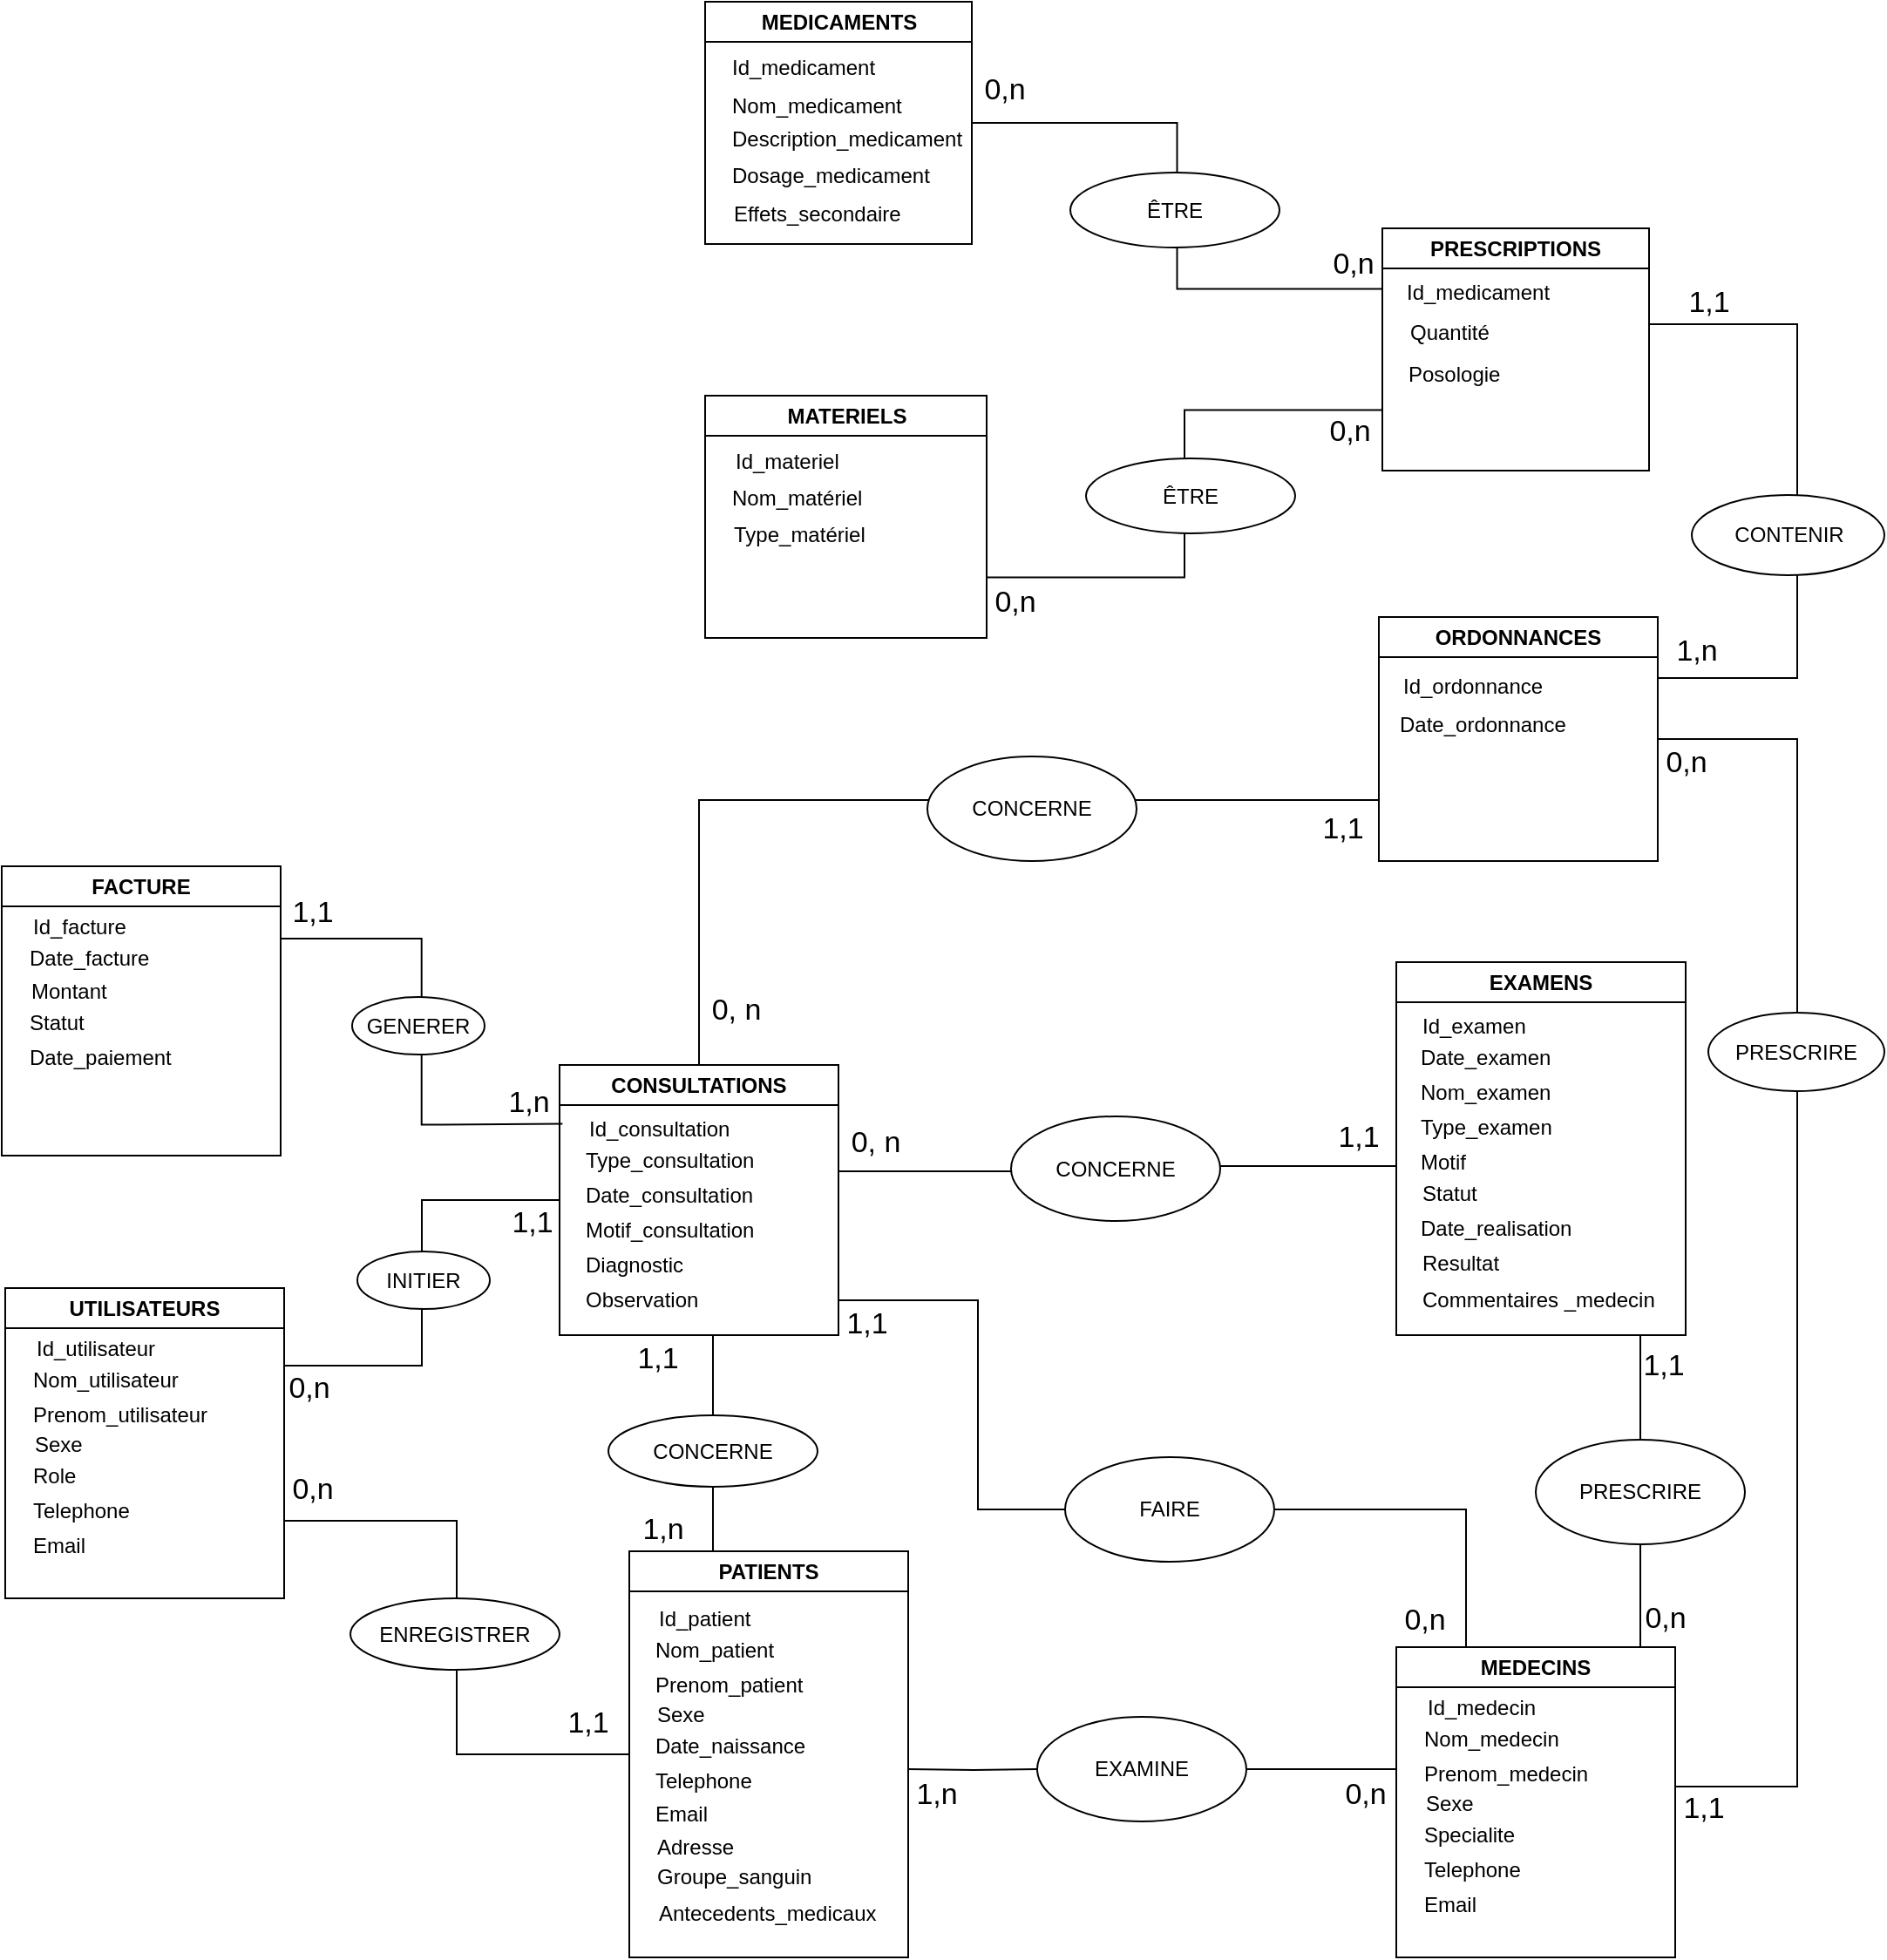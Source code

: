 <mxfile version="26.1.0">
  <diagram name="Page-1" id="EmyqfNoi7Js0s0wzII0x">
    <mxGraphModel dx="3033" dy="1148" grid="0" gridSize="10" guides="1" tooltips="1" connect="1" arrows="1" fold="1" page="1" pageScale="1" pageWidth="827" pageHeight="1169" math="0" shadow="0">
      <root>
        <mxCell id="0" />
        <mxCell id="1" parent="0" />
        <mxCell id="Em5TZkmtirQin9KxdYhJ-7" style="edgeStyle=orthogonalEdgeStyle;rounded=0;orthogonalLoop=1;jettySize=auto;html=1;exitX=0.5;exitY=0;exitDx=0;exitDy=0;endArrow=none;startFill=0;" parent="1" source="Em5TZkmtirQin9KxdYhJ-8" edge="1">
          <mxGeometry relative="1" as="geometry">
            <Array as="points">
              <mxPoint x="131" y="834" />
              <mxPoint x="131" y="790" />
            </Array>
            <mxPoint x="131" y="790" as="targetPoint" />
          </mxGeometry>
        </mxCell>
        <mxCell id="Em5TZkmtirQin9KxdYhJ-9" style="edgeStyle=orthogonalEdgeStyle;rounded=0;orthogonalLoop=1;jettySize=auto;html=1;entryX=0;entryY=0.5;entryDx=0;entryDy=0;endArrow=none;endFill=1;startFill=0;" parent="1" source="Em5TZkmtirQin9KxdYhJ-24" target="Em5TZkmtirQin9KxdYhJ-2" edge="1">
          <mxGeometry relative="1" as="geometry">
            <mxPoint x="243" y="1039" as="sourcePoint" />
            <Array as="points">
              <mxPoint x="523" y="1039" />
            </Array>
          </mxGeometry>
        </mxCell>
        <mxCell id="Em5TZkmtirQin9KxdYhJ-1" value="PATIENTS" style="swimlane;whiteSpace=wrap;html=1;" parent="1" vertex="1">
          <mxGeometry x="83" y="914" width="160" height="233" as="geometry" />
        </mxCell>
        <mxCell id="-u24O2e2roiTNlZIfvHe-56" value="Id_patient" style="text;html=1;align=left;verticalAlign=middle;resizable=0;points=[];autosize=1;strokeColor=none;fillColor=none;" vertex="1" parent="Em5TZkmtirQin9KxdYhJ-1">
          <mxGeometry x="15" y="26" width="71" height="26" as="geometry" />
        </mxCell>
        <mxCell id="-u24O2e2roiTNlZIfvHe-57" value="Prenom_patient" style="text;html=1;align=left;verticalAlign=middle;resizable=0;points=[];autosize=1;strokeColor=none;fillColor=none;" vertex="1" parent="Em5TZkmtirQin9KxdYhJ-1">
          <mxGeometry x="13" y="64" width="103" height="26" as="geometry" />
        </mxCell>
        <mxCell id="-u24O2e2roiTNlZIfvHe-58" value="Nom_patient" style="text;html=1;align=left;verticalAlign=middle;resizable=0;points=[];autosize=1;strokeColor=none;fillColor=none;" vertex="1" parent="Em5TZkmtirQin9KxdYhJ-1">
          <mxGeometry x="13" y="44" width="86" height="26" as="geometry" />
        </mxCell>
        <mxCell id="-u24O2e2roiTNlZIfvHe-59" value="Sexe" style="text;html=1;align=left;verticalAlign=middle;resizable=0;points=[];autosize=1;strokeColor=none;fillColor=none;" vertex="1" parent="Em5TZkmtirQin9KxdYhJ-1">
          <mxGeometry x="14" y="81" width="45" height="26" as="geometry" />
        </mxCell>
        <mxCell id="-u24O2e2roiTNlZIfvHe-60" value="Email" style="text;html=1;align=left;verticalAlign=middle;resizable=0;points=[];autosize=1;strokeColor=none;fillColor=none;" vertex="1" parent="Em5TZkmtirQin9KxdYhJ-1">
          <mxGeometry x="13" y="138" width="48" height="26" as="geometry" />
        </mxCell>
        <mxCell id="-u24O2e2roiTNlZIfvHe-61" value="Date_naissance" style="text;html=1;align=left;verticalAlign=middle;resizable=0;points=[];autosize=1;strokeColor=none;fillColor=none;" vertex="1" parent="Em5TZkmtirQin9KxdYhJ-1">
          <mxGeometry x="13" y="99" width="104" height="26" as="geometry" />
        </mxCell>
        <mxCell id="-u24O2e2roiTNlZIfvHe-62" value="Telephone" style="text;html=1;align=left;verticalAlign=middle;resizable=0;points=[];autosize=1;strokeColor=none;fillColor=none;" vertex="1" parent="Em5TZkmtirQin9KxdYhJ-1">
          <mxGeometry x="13" y="119" width="73" height="26" as="geometry" />
        </mxCell>
        <mxCell id="-u24O2e2roiTNlZIfvHe-63" value="Adresse" style="text;html=1;align=left;verticalAlign=middle;resizable=0;points=[];autosize=1;strokeColor=none;fillColor=none;" vertex="1" parent="Em5TZkmtirQin9KxdYhJ-1">
          <mxGeometry x="14" y="157" width="62" height="26" as="geometry" />
        </mxCell>
        <mxCell id="-u24O2e2roiTNlZIfvHe-64" value="Groupe_sanguin" style="text;html=1;align=left;verticalAlign=middle;resizable=0;points=[];autosize=1;strokeColor=none;fillColor=none;" vertex="1" parent="Em5TZkmtirQin9KxdYhJ-1">
          <mxGeometry x="14" y="174" width="107" height="26" as="geometry" />
        </mxCell>
        <mxCell id="-u24O2e2roiTNlZIfvHe-65" value="Antecedents_medicaux" style="text;html=1;align=left;verticalAlign=middle;resizable=0;points=[];autosize=1;strokeColor=none;fillColor=none;" vertex="1" parent="Em5TZkmtirQin9KxdYhJ-1">
          <mxGeometry x="15" y="195" width="143" height="26" as="geometry" />
        </mxCell>
        <mxCell id="Em5TZkmtirQin9KxdYhJ-2" value="MEDECINS" style="swimlane;whiteSpace=wrap;html=1;" parent="1" vertex="1">
          <mxGeometry x="523" y="969" width="160" height="178" as="geometry" />
        </mxCell>
        <mxCell id="-u24O2e2roiTNlZIfvHe-49" value="Id_medecin" style="text;html=1;align=left;verticalAlign=middle;resizable=0;points=[];autosize=1;strokeColor=none;fillColor=none;" vertex="1" parent="Em5TZkmtirQin9KxdYhJ-2">
          <mxGeometry x="16.11" y="22" width="80" height="26" as="geometry" />
        </mxCell>
        <mxCell id="-u24O2e2roiTNlZIfvHe-50" value="Specialite" style="text;html=1;align=left;verticalAlign=middle;resizable=0;points=[];autosize=1;strokeColor=none;fillColor=none;" vertex="1" parent="Em5TZkmtirQin9KxdYhJ-2">
          <mxGeometry x="14.11" y="95" width="70" height="26" as="geometry" />
        </mxCell>
        <mxCell id="-u24O2e2roiTNlZIfvHe-51" value="Telephone" style="text;html=1;align=left;verticalAlign=middle;resizable=0;points=[];autosize=1;strokeColor=none;fillColor=none;" vertex="1" parent="Em5TZkmtirQin9KxdYhJ-2">
          <mxGeometry x="14.11" y="115" width="73" height="26" as="geometry" />
        </mxCell>
        <mxCell id="-u24O2e2roiTNlZIfvHe-52" value="Email" style="text;html=1;align=left;verticalAlign=middle;resizable=0;points=[];autosize=1;strokeColor=none;fillColor=none;" vertex="1" parent="Em5TZkmtirQin9KxdYhJ-2">
          <mxGeometry x="14.11" y="135" width="48" height="26" as="geometry" />
        </mxCell>
        <mxCell id="-u24O2e2roiTNlZIfvHe-53" value="Prenom_medecin" style="text;html=1;align=left;verticalAlign=middle;resizable=0;points=[];autosize=1;strokeColor=none;fillColor=none;" vertex="1" parent="Em5TZkmtirQin9KxdYhJ-2">
          <mxGeometry x="14.11" y="60" width="112" height="26" as="geometry" />
        </mxCell>
        <mxCell id="-u24O2e2roiTNlZIfvHe-54" value="Nom_medecin" style="text;html=1;align=left;verticalAlign=middle;resizable=0;points=[];autosize=1;strokeColor=none;fillColor=none;" vertex="1" parent="Em5TZkmtirQin9KxdYhJ-2">
          <mxGeometry x="14.11" y="40" width="95" height="26" as="geometry" />
        </mxCell>
        <mxCell id="-u24O2e2roiTNlZIfvHe-55" value="Sexe" style="text;html=1;align=left;verticalAlign=middle;resizable=0;points=[];autosize=1;strokeColor=none;fillColor=none;" vertex="1" parent="Em5TZkmtirQin9KxdYhJ-2">
          <mxGeometry x="15.11" y="77" width="45" height="26" as="geometry" />
        </mxCell>
        <mxCell id="Em5TZkmtirQin9KxdYhJ-17" style="edgeStyle=orthogonalEdgeStyle;rounded=0;orthogonalLoop=1;jettySize=auto;html=1;entryX=0;entryY=0.5;entryDx=0;entryDy=0;endArrow=none;startFill=0;" parent="1" target="Em5TZkmtirQin9KxdYhJ-6" edge="1">
          <mxGeometry relative="1" as="geometry">
            <mxPoint x="203" y="695" as="sourcePoint" />
            <Array as="points">
              <mxPoint x="203" y="696" />
              <mxPoint x="364" y="696" />
              <mxPoint x="364" y="693" />
              <mxPoint x="523" y="693" />
            </Array>
          </mxGeometry>
        </mxCell>
        <mxCell id="Em5TZkmtirQin9KxdYhJ-32" value="0, n" style="edgeLabel;html=1;align=center;verticalAlign=middle;resizable=0;points=[];fontSize=17;fontStyle=0" parent="Em5TZkmtirQin9KxdYhJ-17" vertex="1" connectable="0">
          <mxGeometry x="-0.859" y="3" relative="1" as="geometry">
            <mxPoint x="-2" y="-13" as="offset" />
          </mxGeometry>
        </mxCell>
        <mxCell id="Em5TZkmtirQin9KxdYhJ-33" value="1,1" style="edgeLabel;html=1;align=center;verticalAlign=middle;resizable=0;points=[];fontSize=17;fontStyle=0" parent="Em5TZkmtirQin9KxdYhJ-17" vertex="1" connectable="0">
          <mxGeometry x="-0.859" y="3" relative="1" as="geometry">
            <mxPoint x="275" y="-16" as="offset" />
          </mxGeometry>
        </mxCell>
        <mxCell id="Em5TZkmtirQin9KxdYhJ-48" value="0, n" style="edgeLabel;html=1;align=center;verticalAlign=middle;resizable=0;points=[];fontSize=17;fontStyle=0" parent="Em5TZkmtirQin9KxdYhJ-17" vertex="1" connectable="0">
          <mxGeometry x="-0.859" y="3" relative="1" as="geometry">
            <mxPoint x="-82" y="-89" as="offset" />
          </mxGeometry>
        </mxCell>
        <mxCell id="Em5TZkmtirQin9KxdYhJ-46" style="edgeStyle=orthogonalEdgeStyle;rounded=0;orthogonalLoop=1;jettySize=auto;html=1;exitX=0.5;exitY=0;exitDx=0;exitDy=0;entryX=0;entryY=0.75;entryDx=0;entryDy=0;endArrow=none;startFill=0;" parent="1" source="Em5TZkmtirQin9KxdYhJ-3" target="Em5TZkmtirQin9KxdYhJ-4" edge="1">
          <mxGeometry relative="1" as="geometry" />
        </mxCell>
        <mxCell id="Em5TZkmtirQin9KxdYhJ-3" value="CONSULTATIONS" style="swimlane;whiteSpace=wrap;html=1;" parent="1" vertex="1">
          <mxGeometry x="43" y="635" width="160" height="155" as="geometry" />
        </mxCell>
        <mxCell id="-u24O2e2roiTNlZIfvHe-32" value="Id_consultation" style="text;html=1;align=left;verticalAlign=middle;resizable=0;points=[];autosize=1;strokeColor=none;fillColor=none;" vertex="1" parent="Em5TZkmtirQin9KxdYhJ-3">
          <mxGeometry x="15" y="24" width="99" height="26" as="geometry" />
        </mxCell>
        <mxCell id="-u24O2e2roiTNlZIfvHe-33" value="Motif_consultation" style="text;html=1;align=left;verticalAlign=middle;resizable=0;points=[];autosize=1;strokeColor=none;fillColor=none;" vertex="1" parent="Em5TZkmtirQin9KxdYhJ-3">
          <mxGeometry x="13" y="82" width="115" height="26" as="geometry" />
        </mxCell>
        <mxCell id="-u24O2e2roiTNlZIfvHe-34" value="Diagnostic&amp;nbsp;" style="text;html=1;align=left;verticalAlign=middle;resizable=0;points=[];autosize=1;strokeColor=none;fillColor=none;" vertex="1" parent="Em5TZkmtirQin9KxdYhJ-3">
          <mxGeometry x="13" y="102" width="77" height="26" as="geometry" />
        </mxCell>
        <mxCell id="-u24O2e2roiTNlZIfvHe-35" value="Observation" style="text;html=1;align=left;verticalAlign=middle;resizable=0;points=[];autosize=1;strokeColor=none;fillColor=none;" vertex="1" parent="Em5TZkmtirQin9KxdYhJ-3">
          <mxGeometry x="13" y="122" width="83" height="26" as="geometry" />
        </mxCell>
        <mxCell id="-u24O2e2roiTNlZIfvHe-36" value="Date_consultation" style="text;html=1;align=left;verticalAlign=middle;resizable=0;points=[];autosize=1;strokeColor=none;fillColor=none;" vertex="1" parent="Em5TZkmtirQin9KxdYhJ-3">
          <mxGeometry x="13" y="62" width="114" height="26" as="geometry" />
        </mxCell>
        <mxCell id="-u24O2e2roiTNlZIfvHe-42" value="Type_consultation" style="text;html=1;align=left;verticalAlign=middle;resizable=0;points=[];autosize=1;strokeColor=none;fillColor=none;" vertex="1" parent="Em5TZkmtirQin9KxdYhJ-3">
          <mxGeometry x="13" y="42" width="115" height="26" as="geometry" />
        </mxCell>
        <mxCell id="-u24O2e2roiTNlZIfvHe-1" style="edgeStyle=orthogonalEdgeStyle;rounded=0;orthogonalLoop=1;jettySize=auto;html=1;exitX=1;exitY=0.25;exitDx=0;exitDy=0;endArrow=none;startFill=0;" edge="1" parent="1" source="Em5TZkmtirQin9KxdYhJ-4">
          <mxGeometry relative="1" as="geometry">
            <mxPoint x="668" y="210" as="targetPoint" />
            <Array as="points">
              <mxPoint x="753" y="413" />
              <mxPoint x="753" y="210" />
            </Array>
          </mxGeometry>
        </mxCell>
        <mxCell id="Em5TZkmtirQin9KxdYhJ-4" value="ORDONNANCES" style="swimlane;whiteSpace=wrap;html=1;" parent="1" vertex="1">
          <mxGeometry x="513" y="378" width="160" height="140" as="geometry" />
        </mxCell>
        <mxCell id="-u24O2e2roiTNlZIfvHe-22" value="Id_ordonnance" style="text;html=1;align=left;verticalAlign=middle;resizable=0;points=[];autosize=1;strokeColor=none;fillColor=none;" vertex="1" parent="Em5TZkmtirQin9KxdYhJ-4">
          <mxGeometry x="12" y="27" width="98" height="26" as="geometry" />
        </mxCell>
        <mxCell id="-u24O2e2roiTNlZIfvHe-23" value="Date_ordonnance&amp;nbsp;" style="text;html=1;align=left;verticalAlign=middle;resizable=0;points=[];autosize=1;strokeColor=none;fillColor=none;" vertex="1" parent="Em5TZkmtirQin9KxdYhJ-4">
          <mxGeometry x="10" y="49" width="117" height="26" as="geometry" />
        </mxCell>
        <mxCell id="Em5TZkmtirQin9KxdYhJ-12" style="edgeStyle=orthogonalEdgeStyle;rounded=0;orthogonalLoop=1;jettySize=auto;html=1;exitX=0.5;exitY=1;exitDx=0;exitDy=0;endArrow=none;startFill=0;" parent="1" source="Em5TZkmtirQin9KxdYhJ-20" target="Em5TZkmtirQin9KxdYhJ-2" edge="1">
          <mxGeometry relative="1" as="geometry">
            <Array as="points">
              <mxPoint x="663" y="950" />
              <mxPoint x="663" y="950" />
            </Array>
          </mxGeometry>
        </mxCell>
        <mxCell id="Em5TZkmtirQin9KxdYhJ-6" value="EXAMENS" style="swimlane;whiteSpace=wrap;html=1;" parent="1" vertex="1">
          <mxGeometry x="523" y="576" width="166" height="214" as="geometry" />
        </mxCell>
        <mxCell id="-u24O2e2roiTNlZIfvHe-37" value="Motif" style="text;html=1;align=left;verticalAlign=middle;resizable=0;points=[];autosize=1;strokeColor=none;fillColor=none;" vertex="1" parent="Em5TZkmtirQin9KxdYhJ-6">
          <mxGeometry x="12.11" y="102" width="44" height="26" as="geometry" />
        </mxCell>
        <mxCell id="-u24O2e2roiTNlZIfvHe-38" value="Type_examen" style="text;html=1;align=left;verticalAlign=middle;resizable=0;points=[];autosize=1;strokeColor=none;fillColor=none;" vertex="1" parent="Em5TZkmtirQin9KxdYhJ-6">
          <mxGeometry x="12.11" y="82" width="93" height="26" as="geometry" />
        </mxCell>
        <mxCell id="-u24O2e2roiTNlZIfvHe-39" value="Date_examen" style="text;html=1;align=left;verticalAlign=middle;resizable=0;points=[];autosize=1;strokeColor=none;fillColor=none;" vertex="1" parent="Em5TZkmtirQin9KxdYhJ-6">
          <mxGeometry x="12.11" y="42" width="93" height="26" as="geometry" />
        </mxCell>
        <mxCell id="-u24O2e2roiTNlZIfvHe-40" value="Nom_examen" style="text;html=1;align=left;verticalAlign=middle;resizable=0;points=[];autosize=1;strokeColor=none;fillColor=none;" vertex="1" parent="Em5TZkmtirQin9KxdYhJ-6">
          <mxGeometry x="12.11" y="62" width="93" height="26" as="geometry" />
        </mxCell>
        <mxCell id="-u24O2e2roiTNlZIfvHe-41" value="Id_examen" style="text;html=1;align=left;verticalAlign=middle;resizable=0;points=[];autosize=1;strokeColor=none;fillColor=none;" vertex="1" parent="Em5TZkmtirQin9KxdYhJ-6">
          <mxGeometry x="13.11" y="24" width="77" height="26" as="geometry" />
        </mxCell>
        <mxCell id="-u24O2e2roiTNlZIfvHe-43" value="Statut" style="text;html=1;align=left;verticalAlign=middle;resizable=0;points=[];autosize=1;strokeColor=none;fillColor=none;" vertex="1" parent="Em5TZkmtirQin9KxdYhJ-6">
          <mxGeometry x="13.11" y="120" width="49" height="26" as="geometry" />
        </mxCell>
        <mxCell id="-u24O2e2roiTNlZIfvHe-44" value="Date_realisation" style="text;html=1;align=left;verticalAlign=middle;resizable=0;points=[];autosize=1;strokeColor=none;fillColor=none;" vertex="1" parent="Em5TZkmtirQin9KxdYhJ-6">
          <mxGeometry x="12.11" y="140" width="105" height="26" as="geometry" />
        </mxCell>
        <mxCell id="-u24O2e2roiTNlZIfvHe-45" value="Resultat" style="text;html=1;align=left;verticalAlign=middle;resizable=0;points=[];autosize=1;strokeColor=none;fillColor=none;" vertex="1" parent="Em5TZkmtirQin9KxdYhJ-6">
          <mxGeometry x="13.11" y="160" width="62" height="26" as="geometry" />
        </mxCell>
        <mxCell id="-u24O2e2roiTNlZIfvHe-47" value="Commentaires _medecin" style="text;html=1;align=left;verticalAlign=middle;resizable=0;points=[];autosize=1;strokeColor=none;fillColor=none;" vertex="1" parent="Em5TZkmtirQin9KxdYhJ-6">
          <mxGeometry x="13.0" y="181" width="151" height="26" as="geometry" />
        </mxCell>
        <mxCell id="-u24O2e2roiTNlZIfvHe-6" style="edgeStyle=orthogonalEdgeStyle;rounded=0;orthogonalLoop=1;jettySize=auto;html=1;exitX=0;exitY=0.75;exitDx=0;exitDy=0;entryX=1;entryY=0.75;entryDx=0;entryDy=0;endArrow=none;startFill=0;" edge="1" parent="1" source="Em5TZkmtirQin9KxdYhJ-13" target="-u24O2e2roiTNlZIfvHe-4">
          <mxGeometry relative="1" as="geometry" />
        </mxCell>
        <mxCell id="-u24O2e2roiTNlZIfvHe-7" style="edgeStyle=orthogonalEdgeStyle;rounded=0;orthogonalLoop=1;jettySize=auto;html=1;exitX=0;exitY=0.25;exitDx=0;exitDy=0;entryX=1;entryY=0.5;entryDx=0;entryDy=0;endArrow=none;startFill=0;" edge="1" parent="1" source="Em5TZkmtirQin9KxdYhJ-13" target="-u24O2e2roiTNlZIfvHe-5">
          <mxGeometry relative="1" as="geometry" />
        </mxCell>
        <mxCell id="Em5TZkmtirQin9KxdYhJ-13" value="PRESCRIPTIONS" style="swimlane;whiteSpace=wrap;html=1;" parent="1" vertex="1">
          <mxGeometry x="515" y="155" width="153" height="139" as="geometry" />
        </mxCell>
        <mxCell id="-u24O2e2roiTNlZIfvHe-12" value="Id_medicament" style="text;html=1;align=left;verticalAlign=middle;resizable=0;points=[];autosize=1;strokeColor=none;fillColor=none;" vertex="1" parent="Em5TZkmtirQin9KxdYhJ-13">
          <mxGeometry x="12" y="24" width="100" height="26" as="geometry" />
        </mxCell>
        <mxCell id="-u24O2e2roiTNlZIfvHe-13" value="Quantité" style="text;html=1;align=left;verticalAlign=middle;resizable=0;points=[];autosize=1;strokeColor=none;fillColor=none;" vertex="1" parent="Em5TZkmtirQin9KxdYhJ-13">
          <mxGeometry x="14" y="47" width="63" height="26" as="geometry" />
        </mxCell>
        <mxCell id="-u24O2e2roiTNlZIfvHe-14" value="Posologie&amp;nbsp;" style="text;html=1;align=left;verticalAlign=middle;resizable=0;points=[];autosize=1;strokeColor=none;fillColor=none;" vertex="1" parent="Em5TZkmtirQin9KxdYhJ-13">
          <mxGeometry x="13" y="71" width="74" height="26" as="geometry" />
        </mxCell>
        <mxCell id="Em5TZkmtirQin9KxdYhJ-14" style="edgeStyle=orthogonalEdgeStyle;rounded=0;orthogonalLoop=1;jettySize=auto;html=1;entryX=1;entryY=0.5;entryDx=0;entryDy=0;endArrow=none;startFill=0;" parent="1" target="Em5TZkmtirQin9KxdYhJ-4" edge="1">
          <mxGeometry relative="1" as="geometry">
            <mxPoint x="683" y="1049" as="sourcePoint" />
            <Array as="points">
              <mxPoint x="753" y="1049" />
              <mxPoint x="753" y="448" />
            </Array>
          </mxGeometry>
        </mxCell>
        <mxCell id="Em5TZkmtirQin9KxdYhJ-18" value="" style="edgeStyle=orthogonalEdgeStyle;rounded=0;orthogonalLoop=1;jettySize=auto;html=1;exitX=0.25;exitY=0;exitDx=0;exitDy=0;entryX=0.5;entryY=1;entryDx=0;entryDy=0;endArrow=none;startFill=0;" parent="1" source="Em5TZkmtirQin9KxdYhJ-1" target="Em5TZkmtirQin9KxdYhJ-8" edge="1">
          <mxGeometry relative="1" as="geometry">
            <mxPoint x="123" y="969" as="sourcePoint" />
            <mxPoint x="123" y="790" as="targetPoint" />
          </mxGeometry>
        </mxCell>
        <mxCell id="Em5TZkmtirQin9KxdYhJ-8" value="CONCERNE" style="ellipse;whiteSpace=wrap;html=1;" parent="1" vertex="1">
          <mxGeometry x="71" y="836" width="120" height="41" as="geometry" />
        </mxCell>
        <mxCell id="Em5TZkmtirQin9KxdYhJ-19" value="CONCERNE" style="ellipse;whiteSpace=wrap;html=1;" parent="1" vertex="1">
          <mxGeometry x="302" y="664.5" width="120" height="60" as="geometry" />
        </mxCell>
        <mxCell id="Em5TZkmtirQin9KxdYhJ-22" value="" style="edgeStyle=orthogonalEdgeStyle;rounded=0;orthogonalLoop=1;jettySize=auto;html=1;endArrow=none;startFill=0;" parent="1" target="Em5TZkmtirQin9KxdYhJ-20" edge="1">
          <mxGeometry relative="1" as="geometry">
            <mxPoint x="663" y="790" as="sourcePoint" />
            <mxPoint x="603" y="969" as="targetPoint" />
            <Array as="points">
              <mxPoint x="663" y="810" />
              <mxPoint x="663" y="810" />
            </Array>
          </mxGeometry>
        </mxCell>
        <mxCell id="Em5TZkmtirQin9KxdYhJ-20" value="PRESCRIRE" style="ellipse;whiteSpace=wrap;html=1;" parent="1" vertex="1">
          <mxGeometry x="603" y="850" width="120" height="60" as="geometry" />
        </mxCell>
        <mxCell id="Em5TZkmtirQin9KxdYhJ-23" value="PRESCRIRE" style="ellipse;whiteSpace=wrap;html=1;" parent="1" vertex="1">
          <mxGeometry x="702" y="605" width="101" height="45" as="geometry" />
        </mxCell>
        <mxCell id="Em5TZkmtirQin9KxdYhJ-25" value="" style="edgeStyle=orthogonalEdgeStyle;rounded=0;orthogonalLoop=1;jettySize=auto;html=1;entryX=0;entryY=0.5;entryDx=0;entryDy=0;endArrow=none;startFill=0;" parent="1" target="Em5TZkmtirQin9KxdYhJ-24" edge="1">
          <mxGeometry relative="1" as="geometry">
            <mxPoint x="243" y="1039" as="sourcePoint" />
            <mxPoint x="523" y="1039" as="targetPoint" />
          </mxGeometry>
        </mxCell>
        <mxCell id="Em5TZkmtirQin9KxdYhJ-24" value="EXAMINE" style="ellipse;whiteSpace=wrap;html=1;" parent="1" vertex="1">
          <mxGeometry x="317" y="1009" width="120" height="60" as="geometry" />
        </mxCell>
        <mxCell id="Em5TZkmtirQin9KxdYhJ-29" value="" style="endArrow=none;html=1;rounded=0;entryX=0.25;entryY=0;entryDx=0;entryDy=0;" parent="1" target="Em5TZkmtirQin9KxdYhJ-2" edge="1">
          <mxGeometry width="50" height="50" relative="1" as="geometry">
            <mxPoint x="203" y="770" as="sourcePoint" />
            <mxPoint x="513" y="1000" as="targetPoint" />
            <Array as="points">
              <mxPoint x="283" y="770" />
              <mxPoint x="283" y="890" />
              <mxPoint x="563" y="890" />
            </Array>
          </mxGeometry>
        </mxCell>
        <mxCell id="Em5TZkmtirQin9KxdYhJ-30" value="FAIRE" style="ellipse;whiteSpace=wrap;html=1;" parent="1" vertex="1">
          <mxGeometry x="333" y="860" width="120" height="60" as="geometry" />
        </mxCell>
        <mxCell id="Em5TZkmtirQin9KxdYhJ-34" value="1,1" style="edgeLabel;html=1;align=center;verticalAlign=middle;resizable=0;points=[];fontSize=17;fontStyle=0" parent="1" vertex="1" connectable="0">
          <mxGeometry x="202.995" y="780" as="geometry">
            <mxPoint x="16" y="4" as="offset" />
          </mxGeometry>
        </mxCell>
        <mxCell id="Em5TZkmtirQin9KxdYhJ-35" value="0,n" style="edgeLabel;html=1;align=center;verticalAlign=middle;resizable=0;points=[];fontSize=17;fontStyle=0" parent="1" vertex="1" connectable="0">
          <mxGeometry x="522.995" y="950" as="geometry">
            <mxPoint x="16" y="4" as="offset" />
          </mxGeometry>
        </mxCell>
        <mxCell id="Em5TZkmtirQin9KxdYhJ-36" value="0,n" style="edgeLabel;html=1;align=center;verticalAlign=middle;resizable=0;points=[];fontSize=17;fontStyle=0" parent="1" vertex="1" connectable="0">
          <mxGeometry x="523.105" y="727" as="geometry">
            <mxPoint x="154" y="226" as="offset" />
          </mxGeometry>
        </mxCell>
        <mxCell id="Em5TZkmtirQin9KxdYhJ-37" value="1,1" style="edgeLabel;html=1;align=center;verticalAlign=middle;resizable=0;points=[];fontSize=17;fontStyle=0" parent="1" vertex="1" connectable="0">
          <mxGeometry x="535.105" y="734" as="geometry">
            <mxPoint x="141" y="74" as="offset" />
          </mxGeometry>
        </mxCell>
        <mxCell id="Em5TZkmtirQin9KxdYhJ-38" value="1,1" style="edgeLabel;html=1;align=center;verticalAlign=middle;resizable=0;points=[];fontSize=17;fontStyle=0" parent="1" vertex="1" connectable="0">
          <mxGeometry x="82.995" y="800" as="geometry">
            <mxPoint x="16" y="4" as="offset" />
          </mxGeometry>
        </mxCell>
        <mxCell id="Em5TZkmtirQin9KxdYhJ-39" value="1,n" style="edgeLabel;html=1;align=center;verticalAlign=middle;resizable=0;points=[];fontSize=17;fontStyle=0" parent="1" vertex="1" connectable="0">
          <mxGeometry x="85.995" y="898" as="geometry">
            <mxPoint x="16" y="4" as="offset" />
          </mxGeometry>
        </mxCell>
        <mxCell id="Em5TZkmtirQin9KxdYhJ-40" value="1,n" style="edgeLabel;html=1;align=center;verticalAlign=middle;resizable=0;points=[];fontSize=17;fontStyle=0" parent="1" vertex="1" connectable="0">
          <mxGeometry x="242.995" y="1050" as="geometry">
            <mxPoint x="16" y="4" as="offset" />
          </mxGeometry>
        </mxCell>
        <mxCell id="Em5TZkmtirQin9KxdYhJ-41" value="0,n" style="edgeLabel;html=1;align=center;verticalAlign=middle;resizable=0;points=[];fontSize=17;fontStyle=0" parent="1" vertex="1" connectable="0">
          <mxGeometry x="488.995" y="1050" as="geometry">
            <mxPoint x="16" y="4" as="offset" />
          </mxGeometry>
        </mxCell>
        <mxCell id="Em5TZkmtirQin9KxdYhJ-42" value="1,1" style="edgeLabel;html=1;align=center;verticalAlign=middle;resizable=0;points=[];fontSize=17;fontStyle=0" parent="1" vertex="1" connectable="0">
          <mxGeometry x="682.995" y="1058" as="geometry">
            <mxPoint x="16" y="4" as="offset" />
          </mxGeometry>
        </mxCell>
        <mxCell id="Em5TZkmtirQin9KxdYhJ-43" value="0,n" style="edgeLabel;html=1;align=center;verticalAlign=middle;resizable=0;points=[];fontSize=17;fontStyle=0" parent="1" vertex="1" connectable="0">
          <mxGeometry x="672.995" y="458" as="geometry">
            <mxPoint x="16" y="4" as="offset" />
          </mxGeometry>
        </mxCell>
        <mxCell id="Em5TZkmtirQin9KxdYhJ-44" value="1,n" style="edgeLabel;html=1;align=center;verticalAlign=middle;resizable=0;points=[];fontSize=17;fontStyle=0" parent="1" vertex="1" connectable="0">
          <mxGeometry x="678.995" y="394" as="geometry">
            <mxPoint x="16" y="4" as="offset" />
          </mxGeometry>
        </mxCell>
        <mxCell id="Em5TZkmtirQin9KxdYhJ-45" value="1,1" style="edgeLabel;html=1;align=center;verticalAlign=middle;resizable=0;points=[];fontSize=17;fontStyle=0" parent="1" vertex="1" connectable="0">
          <mxGeometry x="685.995" y="194" as="geometry">
            <mxPoint x="16" y="4" as="offset" />
          </mxGeometry>
        </mxCell>
        <mxCell id="Em5TZkmtirQin9KxdYhJ-47" value="CONCERNE" style="ellipse;whiteSpace=wrap;html=1;" parent="1" vertex="1">
          <mxGeometry x="254" y="458" width="120" height="60" as="geometry" />
        </mxCell>
        <mxCell id="Em5TZkmtirQin9KxdYhJ-49" value="1,1" style="edgeLabel;html=1;align=center;verticalAlign=middle;resizable=0;points=[];fontSize=17;fontStyle=0" parent="1" vertex="1" connectable="0">
          <mxGeometry x="475.995" y="496" as="geometry">
            <mxPoint x="16" y="4" as="offset" />
          </mxGeometry>
        </mxCell>
        <mxCell id="-u24O2e2roiTNlZIfvHe-3" value="CONTENIR" style="ellipse;whiteSpace=wrap;html=1;" vertex="1" parent="1">
          <mxGeometry x="692.5" y="308" width="110.5" height="46" as="geometry" />
        </mxCell>
        <mxCell id="-u24O2e2roiTNlZIfvHe-4" value="MATERIELS" style="swimlane;whiteSpace=wrap;html=1;startSize=23;" vertex="1" parent="1">
          <mxGeometry x="126.5" y="251" width="161.5" height="139" as="geometry" />
        </mxCell>
        <mxCell id="-u24O2e2roiTNlZIfvHe-16" value="Id_materiel" style="text;html=1;align=left;verticalAlign=middle;resizable=0;points=[];autosize=1;strokeColor=none;fillColor=none;" vertex="1" parent="-u24O2e2roiTNlZIfvHe-4">
          <mxGeometry x="15.5" y="25" width="77" height="26" as="geometry" />
        </mxCell>
        <mxCell id="-u24O2e2roiTNlZIfvHe-18" value="Nom_matériel&amp;nbsp;" style="text;html=1;align=left;verticalAlign=middle;resizable=0;points=[];autosize=1;strokeColor=none;fillColor=none;" vertex="1" parent="-u24O2e2roiTNlZIfvHe-4">
          <mxGeometry x="13.5" y="46" width="96" height="26" as="geometry" />
        </mxCell>
        <mxCell id="-u24O2e2roiTNlZIfvHe-20" value="Type_matériel&amp;nbsp;" style="text;html=1;align=left;verticalAlign=middle;resizable=0;points=[];autosize=1;strokeColor=none;fillColor=none;" vertex="1" parent="-u24O2e2roiTNlZIfvHe-4">
          <mxGeometry x="14.5" y="67" width="97" height="26" as="geometry" />
        </mxCell>
        <mxCell id="-u24O2e2roiTNlZIfvHe-5" value="MEDICAMENTS" style="swimlane;whiteSpace=wrap;html=1;" vertex="1" parent="1">
          <mxGeometry x="126.5" y="25" width="153" height="139" as="geometry" />
        </mxCell>
        <mxCell id="-u24O2e2roiTNlZIfvHe-8" value="Id_medicament" style="text;html=1;align=left;verticalAlign=middle;resizable=0;points=[];autosize=1;strokeColor=none;fillColor=none;" vertex="1" parent="-u24O2e2roiTNlZIfvHe-5">
          <mxGeometry x="13" y="25" width="100" height="26" as="geometry" />
        </mxCell>
        <mxCell id="-u24O2e2roiTNlZIfvHe-9" value="Nom_medicament" style="text;html=1;align=left;verticalAlign=middle;resizable=0;points=[];autosize=1;strokeColor=none;fillColor=none;" vertex="1" parent="-u24O2e2roiTNlZIfvHe-5">
          <mxGeometry x="13" y="47" width="115" height="26" as="geometry" />
        </mxCell>
        <mxCell id="-u24O2e2roiTNlZIfvHe-10" value="Description_medicament" style="text;html=1;align=left;verticalAlign=middle;resizable=0;points=[];autosize=1;strokeColor=none;fillColor=none;" vertex="1" parent="-u24O2e2roiTNlZIfvHe-5">
          <mxGeometry x="13" y="66" width="150" height="26" as="geometry" />
        </mxCell>
        <mxCell id="-u24O2e2roiTNlZIfvHe-11" value="Effets_secondaire" style="text;html=1;align=left;verticalAlign=middle;resizable=0;points=[];autosize=1;strokeColor=none;fillColor=none;" vertex="1" parent="-u24O2e2roiTNlZIfvHe-5">
          <mxGeometry x="14" y="109" width="114" height="26" as="geometry" />
        </mxCell>
        <mxCell id="-u24O2e2roiTNlZIfvHe-21" value="Dosage_medicament" style="text;html=1;align=left;verticalAlign=middle;resizable=0;points=[];autosize=1;strokeColor=none;fillColor=none;" vertex="1" parent="-u24O2e2roiTNlZIfvHe-5">
          <mxGeometry x="13" y="87" width="131" height="26" as="geometry" />
        </mxCell>
        <mxCell id="-u24O2e2roiTNlZIfvHe-25" value="ÊTRE" style="ellipse;whiteSpace=wrap;html=1;" vertex="1" parent="1">
          <mxGeometry x="336" y="123" width="120" height="43" as="geometry" />
        </mxCell>
        <mxCell id="-u24O2e2roiTNlZIfvHe-27" value="0,n" style="edgeLabel;html=1;align=center;verticalAlign=middle;resizable=0;points=[];fontSize=17;fontStyle=0" vertex="1" connectable="0" parent="1">
          <mxGeometry x="481.995" y="172" as="geometry">
            <mxPoint x="16" y="4" as="offset" />
          </mxGeometry>
        </mxCell>
        <mxCell id="-u24O2e2roiTNlZIfvHe-28" value="0,n" style="edgeLabel;html=1;align=center;verticalAlign=middle;resizable=0;points=[];fontSize=17;fontStyle=0" vertex="1" connectable="0" parent="1">
          <mxGeometry x="281.995" y="72" as="geometry">
            <mxPoint x="16" y="4" as="offset" />
          </mxGeometry>
        </mxCell>
        <mxCell id="-u24O2e2roiTNlZIfvHe-29" value="ÊTRE" style="ellipse;whiteSpace=wrap;html=1;" vertex="1" parent="1">
          <mxGeometry x="345" y="287" width="120" height="43" as="geometry" />
        </mxCell>
        <mxCell id="-u24O2e2roiTNlZIfvHe-30" value="0,n" style="edgeLabel;html=1;align=center;verticalAlign=middle;resizable=0;points=[];fontSize=17;fontStyle=0" vertex="1" connectable="0" parent="1">
          <mxGeometry x="479.995" y="268" as="geometry">
            <mxPoint x="16" y="4" as="offset" />
          </mxGeometry>
        </mxCell>
        <mxCell id="-u24O2e2roiTNlZIfvHe-31" value="0,n" style="edgeLabel;html=1;align=center;verticalAlign=middle;resizable=0;points=[];fontSize=17;fontStyle=0" vertex="1" connectable="0" parent="1">
          <mxGeometry x="287.995" y="366" as="geometry">
            <mxPoint x="16" y="4" as="offset" />
          </mxGeometry>
        </mxCell>
        <mxCell id="-u24O2e2roiTNlZIfvHe-74" style="edgeStyle=orthogonalEdgeStyle;rounded=0;orthogonalLoop=1;jettySize=auto;html=1;exitX=1;exitY=0.25;exitDx=0;exitDy=0;entryX=0;entryY=0.5;entryDx=0;entryDy=0;endArrow=none;startFill=0;" edge="1" parent="1" source="-u24O2e2roiTNlZIfvHe-66" target="Em5TZkmtirQin9KxdYhJ-3">
          <mxGeometry relative="1" as="geometry" />
        </mxCell>
        <mxCell id="-u24O2e2roiTNlZIfvHe-75" style="edgeStyle=orthogonalEdgeStyle;rounded=0;orthogonalLoop=1;jettySize=auto;html=1;exitX=1;exitY=0.75;exitDx=0;exitDy=0;entryX=0;entryY=0.5;entryDx=0;entryDy=0;endArrow=none;startFill=0;" edge="1" parent="1" source="-u24O2e2roiTNlZIfvHe-66" target="Em5TZkmtirQin9KxdYhJ-1">
          <mxGeometry relative="1" as="geometry" />
        </mxCell>
        <mxCell id="-u24O2e2roiTNlZIfvHe-66" value="UTILISATEURS" style="swimlane;whiteSpace=wrap;html=1;" vertex="1" parent="1">
          <mxGeometry x="-275" y="763" width="160" height="178" as="geometry" />
        </mxCell>
        <mxCell id="-u24O2e2roiTNlZIfvHe-67" value="Id_utilisateur" style="text;html=1;align=left;verticalAlign=middle;resizable=0;points=[];autosize=1;strokeColor=none;fillColor=none;" vertex="1" parent="-u24O2e2roiTNlZIfvHe-66">
          <mxGeometry x="16.11" y="22" width="86" height="26" as="geometry" />
        </mxCell>
        <mxCell id="-u24O2e2roiTNlZIfvHe-68" value="Role" style="text;html=1;align=left;verticalAlign=middle;resizable=0;points=[];autosize=1;strokeColor=none;fillColor=none;" vertex="1" parent="-u24O2e2roiTNlZIfvHe-66">
          <mxGeometry x="14.11" y="95" width="43" height="26" as="geometry" />
        </mxCell>
        <mxCell id="-u24O2e2roiTNlZIfvHe-69" value="Telephone" style="text;html=1;align=left;verticalAlign=middle;resizable=0;points=[];autosize=1;strokeColor=none;fillColor=none;" vertex="1" parent="-u24O2e2roiTNlZIfvHe-66">
          <mxGeometry x="14.11" y="115" width="73" height="26" as="geometry" />
        </mxCell>
        <mxCell id="-u24O2e2roiTNlZIfvHe-70" value="Email" style="text;html=1;align=left;verticalAlign=middle;resizable=0;points=[];autosize=1;strokeColor=none;fillColor=none;" vertex="1" parent="-u24O2e2roiTNlZIfvHe-66">
          <mxGeometry x="14.11" y="135" width="48" height="26" as="geometry" />
        </mxCell>
        <mxCell id="-u24O2e2roiTNlZIfvHe-71" value="Prenom_utilisateur" style="text;html=1;align=left;verticalAlign=middle;resizable=0;points=[];autosize=1;strokeColor=none;fillColor=none;" vertex="1" parent="-u24O2e2roiTNlZIfvHe-66">
          <mxGeometry x="14.11" y="60" width="118" height="26" as="geometry" />
        </mxCell>
        <mxCell id="-u24O2e2roiTNlZIfvHe-72" value="Nom_utilisateur" style="text;html=1;align=left;verticalAlign=middle;resizable=0;points=[];autosize=1;strokeColor=none;fillColor=none;" vertex="1" parent="-u24O2e2roiTNlZIfvHe-66">
          <mxGeometry x="14.11" y="40" width="101" height="26" as="geometry" />
        </mxCell>
        <mxCell id="-u24O2e2roiTNlZIfvHe-73" value="Sexe" style="text;html=1;align=left;verticalAlign=middle;resizable=0;points=[];autosize=1;strokeColor=none;fillColor=none;" vertex="1" parent="-u24O2e2roiTNlZIfvHe-66">
          <mxGeometry x="15.11" y="77" width="45" height="26" as="geometry" />
        </mxCell>
        <mxCell id="-u24O2e2roiTNlZIfvHe-76" value="INITIER" style="ellipse;whiteSpace=wrap;html=1;" vertex="1" parent="1">
          <mxGeometry x="-73" y="742" width="76" height="33" as="geometry" />
        </mxCell>
        <mxCell id="-u24O2e2roiTNlZIfvHe-77" value="ENREGISTRER" style="ellipse;whiteSpace=wrap;html=1;" vertex="1" parent="1">
          <mxGeometry x="-77" y="941" width="120" height="41" as="geometry" />
        </mxCell>
        <mxCell id="-u24O2e2roiTNlZIfvHe-79" value="1,1" style="edgeLabel;html=1;align=center;verticalAlign=middle;resizable=0;points=[];fontSize=17;fontStyle=0" vertex="1" connectable="0" parent="1">
          <mxGeometry x="42.995" y="1009" as="geometry">
            <mxPoint x="16" y="4" as="offset" />
          </mxGeometry>
        </mxCell>
        <mxCell id="-u24O2e2roiTNlZIfvHe-80" value="0,n" style="edgeLabel;html=1;align=center;verticalAlign=middle;resizable=0;points=[];fontSize=17;fontStyle=0" vertex="1" connectable="0" parent="1">
          <mxGeometry x="-115.005" y="875" as="geometry">
            <mxPoint x="16" y="4" as="offset" />
          </mxGeometry>
        </mxCell>
        <mxCell id="-u24O2e2roiTNlZIfvHe-81" value="0,n" style="edgeLabel;html=1;align=center;verticalAlign=middle;resizable=0;points=[];fontSize=17;fontStyle=0" vertex="1" connectable="0" parent="1">
          <mxGeometry x="-117.005" y="817" as="geometry">
            <mxPoint x="16" y="4" as="offset" />
          </mxGeometry>
        </mxCell>
        <mxCell id="-u24O2e2roiTNlZIfvHe-82" value="1,1" style="edgeLabel;html=1;align=center;verticalAlign=middle;resizable=0;points=[];fontSize=17;fontStyle=0" vertex="1" connectable="0" parent="1">
          <mxGeometry x="10.995" y="722" as="geometry">
            <mxPoint x="16" y="4" as="offset" />
          </mxGeometry>
        </mxCell>
        <mxCell id="-u24O2e2roiTNlZIfvHe-91" style="edgeStyle=orthogonalEdgeStyle;rounded=0;orthogonalLoop=1;jettySize=auto;html=1;exitX=1;exitY=0.25;exitDx=0;exitDy=0;endArrow=none;startFill=0;" edge="1" parent="1" source="-u24O2e2roiTNlZIfvHe-83">
          <mxGeometry relative="1" as="geometry">
            <mxPoint x="44.69" y="668.759" as="targetPoint" />
          </mxGeometry>
        </mxCell>
        <mxCell id="-u24O2e2roiTNlZIfvHe-83" value="FACTURE" style="swimlane;whiteSpace=wrap;html=1;" vertex="1" parent="1">
          <mxGeometry x="-277" y="521" width="160" height="166" as="geometry" />
        </mxCell>
        <mxCell id="-u24O2e2roiTNlZIfvHe-84" value="Id_facture" style="text;html=1;align=left;verticalAlign=middle;resizable=0;points=[];autosize=1;strokeColor=none;fillColor=none;" vertex="1" parent="-u24O2e2roiTNlZIfvHe-83">
          <mxGeometry x="16.11" y="22" width="71" height="26" as="geometry" />
        </mxCell>
        <mxCell id="-u24O2e2roiTNlZIfvHe-85" value="Statut" style="text;html=1;align=left;verticalAlign=middle;resizable=0;points=[];autosize=1;strokeColor=none;fillColor=none;" vertex="1" parent="-u24O2e2roiTNlZIfvHe-83">
          <mxGeometry x="14.11" y="77" width="49" height="26" as="geometry" />
        </mxCell>
        <mxCell id="-u24O2e2roiTNlZIfvHe-86" value="Date_paiement" style="text;html=1;align=left;verticalAlign=middle;resizable=0;points=[];autosize=1;strokeColor=none;fillColor=none;" vertex="1" parent="-u24O2e2roiTNlZIfvHe-83">
          <mxGeometry x="14.11" y="97" width="99" height="26" as="geometry" />
        </mxCell>
        <mxCell id="-u24O2e2roiTNlZIfvHe-89" value="Date_facture" style="text;html=1;align=left;verticalAlign=middle;resizable=0;points=[];autosize=1;strokeColor=none;fillColor=none;" vertex="1" parent="-u24O2e2roiTNlZIfvHe-83">
          <mxGeometry x="14.11" y="40" width="87" height="26" as="geometry" />
        </mxCell>
        <mxCell id="-u24O2e2roiTNlZIfvHe-90" value="Montant" style="text;html=1;align=left;verticalAlign=middle;resizable=0;points=[];autosize=1;strokeColor=none;fillColor=none;" vertex="1" parent="-u24O2e2roiTNlZIfvHe-83">
          <mxGeometry x="15.11" y="59" width="61" height="26" as="geometry" />
        </mxCell>
        <mxCell id="-u24O2e2roiTNlZIfvHe-92" value="GENERER" style="ellipse;whiteSpace=wrap;html=1;" vertex="1" parent="1">
          <mxGeometry x="-76" y="596" width="76" height="33" as="geometry" />
        </mxCell>
        <mxCell id="-u24O2e2roiTNlZIfvHe-93" value="1,1" style="edgeLabel;html=1;align=center;verticalAlign=middle;resizable=0;points=[];fontSize=17;fontStyle=0" vertex="1" connectable="0" parent="1">
          <mxGeometry x="-115.005" y="544" as="geometry">
            <mxPoint x="16" y="4" as="offset" />
          </mxGeometry>
        </mxCell>
        <mxCell id="-u24O2e2roiTNlZIfvHe-94" value="1,n" style="edgeLabel;html=1;align=center;verticalAlign=middle;resizable=0;points=[];fontSize=17;fontStyle=0" vertex="1" connectable="0" parent="1">
          <mxGeometry x="8.995" y="653" as="geometry">
            <mxPoint x="16" y="4" as="offset" />
          </mxGeometry>
        </mxCell>
      </root>
    </mxGraphModel>
  </diagram>
</mxfile>
